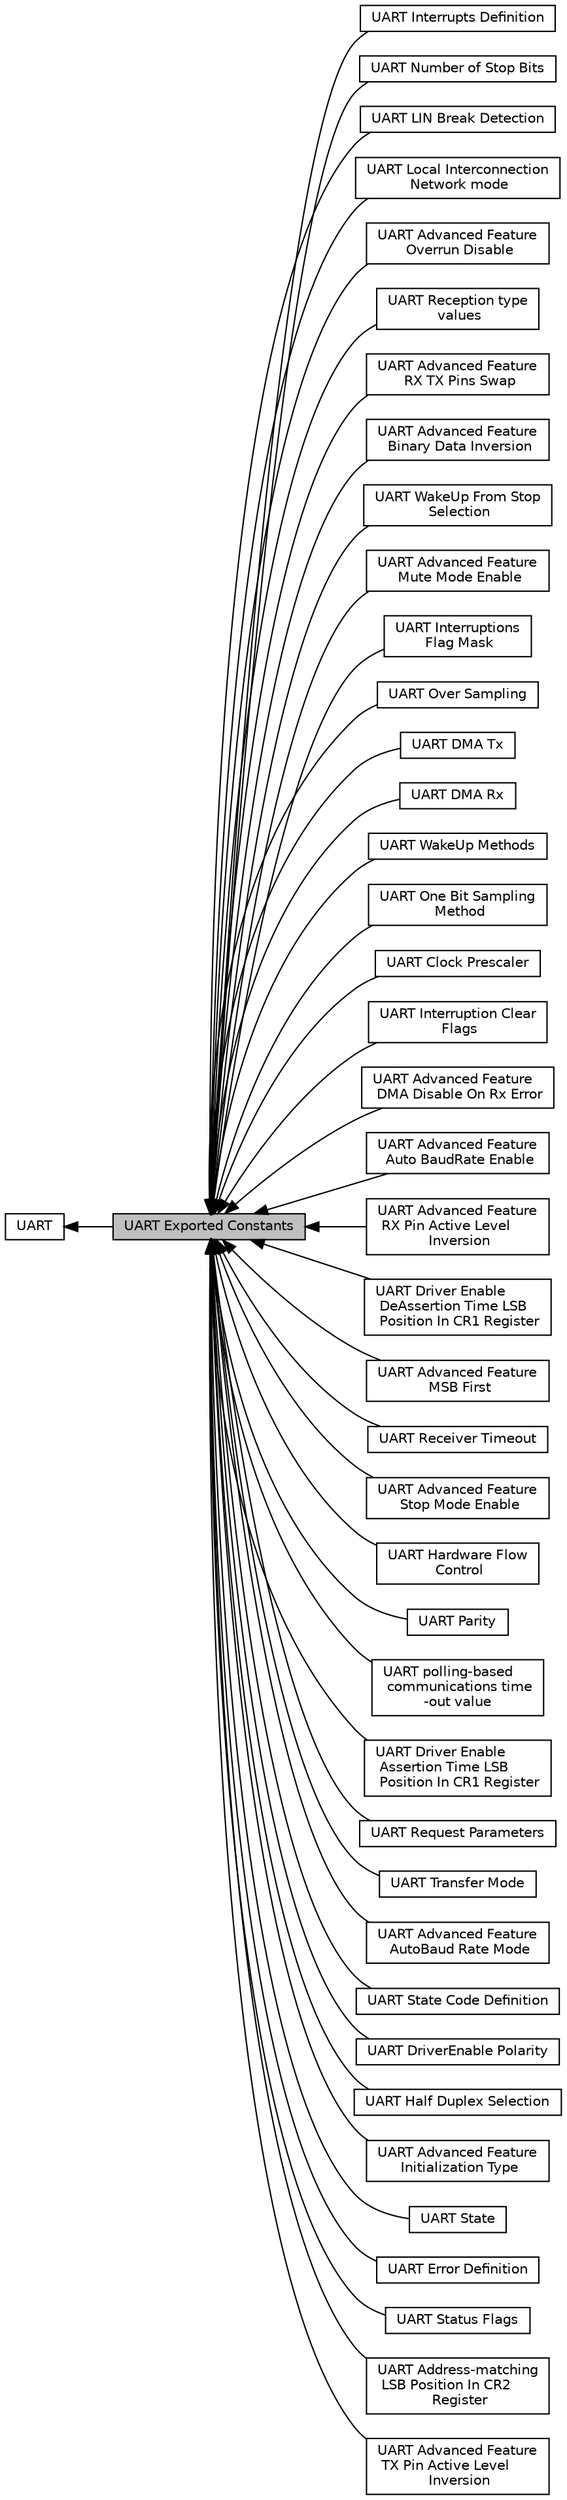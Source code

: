 digraph "UART Exported Constants"
{
  edge [fontname="Helvetica",fontsize="10",labelfontname="Helvetica",labelfontsize="10"];
  node [fontname="Helvetica",fontsize="10",shape=box];
  rankdir=LR;
  Node41 [label="UART Interrupts Definition",height=0.2,width=0.4,color="black", fillcolor="white", style="filled",URL="$group__UART__Interrupt__definition.html",tooltip=" "];
  Node5 [label="UART Number of Stop Bits",height=0.2,width=0.4,color="black", fillcolor="white", style="filled",URL="$group__UART__Stop__Bits.html",tooltip=" "];
  Node16 [label="UART LIN Break Detection",height=0.2,width=0.4,color="black", fillcolor="white", style="filled",URL="$group__UART__LIN__Break__Detection.html",tooltip=" "];
  Node15 [label="UART Local Interconnection\l Network mode",height=0.2,width=0.4,color="black", fillcolor="white", style="filled",URL="$group__UART__LIN.html",tooltip=" "];
  Node27 [label="UART Advanced Feature\l Overrun Disable",height=0.2,width=0.4,color="black", fillcolor="white", style="filled",URL="$group__UART__Overrun__Disable.html",tooltip=" "];
  Node43 [label="UART Reception type\l values",height=0.2,width=0.4,color="black", fillcolor="white", style="filled",URL="$group__UART__RECEPTION__TYPE__Values.html",tooltip=" "];
  Node26 [label="UART Advanced Feature\l RX TX Pins Swap",height=0.2,width=0.4,color="black", fillcolor="white", style="filled",URL="$group__UART__Rx__Tx__Swap.html",tooltip=" "];
  Node25 [label="UART Advanced Feature\l Binary Data Inversion",height=0.2,width=0.4,color="black", fillcolor="white", style="filled",URL="$group__UART__Data__Inv.html",tooltip=" "];
  Node34 [label="UART WakeUp From Stop\l Selection",height=0.2,width=0.4,color="black", fillcolor="white", style="filled",URL="$group__UART__WakeUp__from__Stop__Selection.html",tooltip=" "];
  Node32 [label="UART Advanced Feature\l Mute Mode Enable",height=0.2,width=0.4,color="black", fillcolor="white", style="filled",URL="$group__UART__Mute__Mode.html",tooltip=" "];
  Node38 [label="UART Interruptions\l Flag Mask",height=0.2,width=0.4,color="black", fillcolor="white", style="filled",URL="$group__UART__Interruption__Mask.html",tooltip=" "];
  Node10 [label="UART Over Sampling",height=0.2,width=0.4,color="black", fillcolor="white", style="filled",URL="$group__UART__Over__Sampling.html",tooltip=" "];
  Node17 [label="UART DMA Tx",height=0.2,width=0.4,color="black", fillcolor="white", style="filled",URL="$group__UART__DMA__Tx.html",tooltip=" "];
  Node18 [label="UART DMA Rx",height=0.2,width=0.4,color="black", fillcolor="white", style="filled",URL="$group__UART__DMA__Rx.html",tooltip=" "];
  Node20 [label="UART WakeUp Methods",height=0.2,width=0.4,color="black", fillcolor="white", style="filled",URL="$group__UART__WakeUp__Methods.html",tooltip=" "];
  Node11 [label="UART One Bit Sampling\l Method",height=0.2,width=0.4,color="black", fillcolor="white", style="filled",URL="$group__UART__OneBit__Sampling.html",tooltip=" "];
  Node12 [label="UART Clock Prescaler",height=0.2,width=0.4,color="black", fillcolor="white", style="filled",URL="$group__UART__ClockPrescaler.html",tooltip=" "];
  Node42 [label="UART Interruption Clear\l Flags",height=0.2,width=0.4,color="black", fillcolor="white", style="filled",URL="$group__UART__IT__CLEAR__Flags.html",tooltip=" "];
  Node29 [label="UART Advanced Feature\l DMA Disable On Rx Error",height=0.2,width=0.4,color="black", fillcolor="white", style="filled",URL="$group__UART__DMA__Disable__on__Rx__Error.html",tooltip=" "];
  Node28 [label="UART Advanced Feature\l Auto BaudRate Enable",height=0.2,width=0.4,color="black", fillcolor="white", style="filled",URL="$group__UART__AutoBaudRate__Enable.html",tooltip=" "];
  Node24 [label="UART Advanced Feature\l RX Pin Active Level\l Inversion",height=0.2,width=0.4,color="black", fillcolor="white", style="filled",URL="$group__UART__Rx__Inv.html",tooltip=" "];
  Node37 [label="UART Driver Enable\l DeAssertion Time LSB\l Position In CR1 Register",height=0.2,width=0.4,color="black", fillcolor="white", style="filled",URL="$group__UART__CR1__DEDT__ADDRESS__LSB__POS.html",tooltip=" "];
  Node30 [label="UART Advanced Feature\l MSB First",height=0.2,width=0.4,color="black", fillcolor="white", style="filled",URL="$group__UART__MSB__First.html",tooltip=" "];
  Node14 [label="UART Receiver Timeout",height=0.2,width=0.4,color="black", fillcolor="white", style="filled",URL="$group__UART__Receiver__Timeout.html",tooltip=" "];
  Node31 [label="UART Advanced Feature\l Stop Mode Enable",height=0.2,width=0.4,color="black", fillcolor="white", style="filled",URL="$group__UART__Stop__Mode__Enable.html",tooltip=" "];
  Node7 [label="UART Hardware Flow\l Control",height=0.2,width=0.4,color="black", fillcolor="white", style="filled",URL="$group__UART__Hardware__Flow__Control.html",tooltip=" "];
  Node6 [label="UART Parity",height=0.2,width=0.4,color="black", fillcolor="white", style="filled",URL="$group__UART__Parity.html",tooltip=" "];
  Node39 [label="UART polling-based\l communications time\l-out value",height=0.2,width=0.4,color="black", fillcolor="white", style="filled",URL="$group__UART__TimeOut__Value.html",tooltip=" "];
  Node36 [label="UART Driver Enable\l Assertion Time LSB\l Position In CR1 Register",height=0.2,width=0.4,color="black", fillcolor="white", style="filled",URL="$group__UART__CR1__DEAT__ADDRESS__LSB__POS.html",tooltip=" "];
  Node21 [label="UART Request Parameters",height=0.2,width=0.4,color="black", fillcolor="white", style="filled",URL="$group__UART__Request__Parameters.html",tooltip=" "];
  Node8 [label="UART Transfer Mode",height=0.2,width=0.4,color="black", fillcolor="white", style="filled",URL="$group__UART__Mode.html",tooltip=" "];
  Node13 [label="UART Advanced Feature\l AutoBaud Rate Mode",height=0.2,width=0.4,color="black", fillcolor="white", style="filled",URL="$group__UART__AutoBaud__Rate__Mode.html",tooltip=" "];
  Node3 [label="UART State Code Definition",height=0.2,width=0.4,color="black", fillcolor="white", style="filled",URL="$group__UART__State__Definition.html",tooltip=" "];
  Node35 [label="UART DriverEnable Polarity",height=0.2,width=0.4,color="black", fillcolor="white", style="filled",URL="$group__UART__DriverEnable__Polarity.html",tooltip=" "];
  Node19 [label="UART Half Duplex Selection",height=0.2,width=0.4,color="black", fillcolor="white", style="filled",URL="$group__UART__Half__Duplex__Selection.html",tooltip=" "];
  Node22 [label="UART Advanced Feature\l Initialization Type",height=0.2,width=0.4,color="black", fillcolor="white", style="filled",URL="$group__UART__Advanced__Features__Initialization__Type.html",tooltip=" "];
  Node9 [label="UART State",height=0.2,width=0.4,color="black", fillcolor="white", style="filled",URL="$group__UART__State.html",tooltip=" "];
  Node4 [label="UART Error Definition",height=0.2,width=0.4,color="black", fillcolor="white", style="filled",URL="$group__UART__Error__Definition.html",tooltip=" "];
  Node40 [label="UART Status Flags",height=0.2,width=0.4,color="black", fillcolor="white", style="filled",URL="$group__UART__Flags.html",tooltip=" "];
  Node2 [label="UART",height=0.2,width=0.4,color="black", fillcolor="white", style="filled",URL="$group__UART.html",tooltip="HAL UART module driver."];
  Node1 [label="UART Exported Constants",height=0.2,width=0.4,color="black", fillcolor="grey75", style="filled", fontcolor="black",tooltip=" "];
  Node33 [label="UART Address-matching\l LSB Position In CR2\l Register",height=0.2,width=0.4,color="black", fillcolor="white", style="filled",URL="$group__UART__CR2__ADDRESS__LSB__POS.html",tooltip=" "];
  Node23 [label="UART Advanced Feature\l TX Pin Active Level\l Inversion",height=0.2,width=0.4,color="black", fillcolor="white", style="filled",URL="$group__UART__Tx__Inv.html",tooltip=" "];
  Node2->Node1 [shape=plaintext, dir="back", style="solid"];
  Node1->Node3 [shape=plaintext, dir="back", style="solid"];
  Node1->Node4 [shape=plaintext, dir="back", style="solid"];
  Node1->Node5 [shape=plaintext, dir="back", style="solid"];
  Node1->Node6 [shape=plaintext, dir="back", style="solid"];
  Node1->Node7 [shape=plaintext, dir="back", style="solid"];
  Node1->Node8 [shape=plaintext, dir="back", style="solid"];
  Node1->Node9 [shape=plaintext, dir="back", style="solid"];
  Node1->Node10 [shape=plaintext, dir="back", style="solid"];
  Node1->Node11 [shape=plaintext, dir="back", style="solid"];
  Node1->Node12 [shape=plaintext, dir="back", style="solid"];
  Node1->Node13 [shape=plaintext, dir="back", style="solid"];
  Node1->Node14 [shape=plaintext, dir="back", style="solid"];
  Node1->Node15 [shape=plaintext, dir="back", style="solid"];
  Node1->Node16 [shape=plaintext, dir="back", style="solid"];
  Node1->Node17 [shape=plaintext, dir="back", style="solid"];
  Node1->Node18 [shape=plaintext, dir="back", style="solid"];
  Node1->Node19 [shape=plaintext, dir="back", style="solid"];
  Node1->Node20 [shape=plaintext, dir="back", style="solid"];
  Node1->Node21 [shape=plaintext, dir="back", style="solid"];
  Node1->Node22 [shape=plaintext, dir="back", style="solid"];
  Node1->Node23 [shape=plaintext, dir="back", style="solid"];
  Node1->Node24 [shape=plaintext, dir="back", style="solid"];
  Node1->Node25 [shape=plaintext, dir="back", style="solid"];
  Node1->Node26 [shape=plaintext, dir="back", style="solid"];
  Node1->Node27 [shape=plaintext, dir="back", style="solid"];
  Node1->Node28 [shape=plaintext, dir="back", style="solid"];
  Node1->Node29 [shape=plaintext, dir="back", style="solid"];
  Node1->Node30 [shape=plaintext, dir="back", style="solid"];
  Node1->Node31 [shape=plaintext, dir="back", style="solid"];
  Node1->Node32 [shape=plaintext, dir="back", style="solid"];
  Node1->Node33 [shape=plaintext, dir="back", style="solid"];
  Node1->Node34 [shape=plaintext, dir="back", style="solid"];
  Node1->Node35 [shape=plaintext, dir="back", style="solid"];
  Node1->Node36 [shape=plaintext, dir="back", style="solid"];
  Node1->Node37 [shape=plaintext, dir="back", style="solid"];
  Node1->Node38 [shape=plaintext, dir="back", style="solid"];
  Node1->Node39 [shape=plaintext, dir="back", style="solid"];
  Node1->Node40 [shape=plaintext, dir="back", style="solid"];
  Node1->Node41 [shape=plaintext, dir="back", style="solid"];
  Node1->Node42 [shape=plaintext, dir="back", style="solid"];
  Node1->Node43 [shape=plaintext, dir="back", style="solid"];
}
